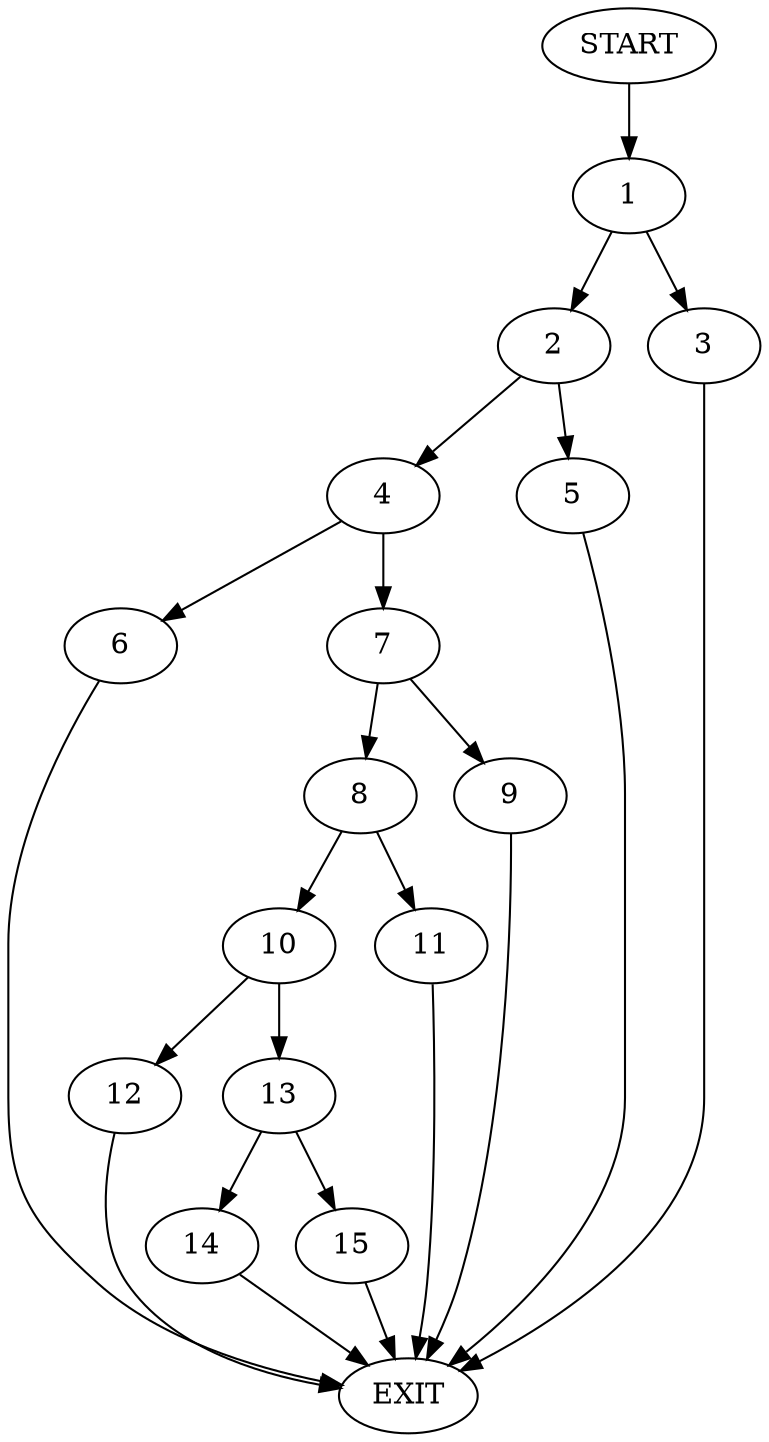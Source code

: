 digraph {
0 [label="START"]
16 [label="EXIT"]
0 -> 1
1 -> 2
1 -> 3
2 -> 4
2 -> 5
3 -> 16
4 -> 6
4 -> 7
5 -> 16
7 -> 8
7 -> 9
6 -> 16
8 -> 10
8 -> 11
9 -> 16
11 -> 16
10 -> 12
10 -> 13
12 -> 16
13 -> 14
13 -> 15
15 -> 16
14 -> 16
}
